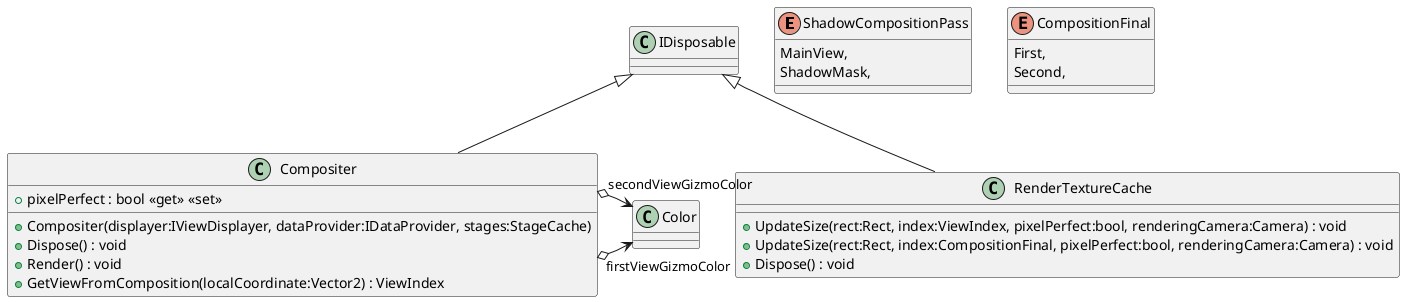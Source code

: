 @startuml
enum ShadowCompositionPass {
    MainView,
    ShadowMask,
}
enum CompositionFinal {
    First,
    Second,
}
class RenderTextureCache {
    + UpdateSize(rect:Rect, index:ViewIndex, pixelPerfect:bool, renderingCamera:Camera) : void
    + UpdateSize(rect:Rect, index:CompositionFinal, pixelPerfect:bool, renderingCamera:Camera) : void
    + Dispose() : void
}
class Compositer {
    + pixelPerfect : bool <<get>> <<set>>
    + Compositer(displayer:IViewDisplayer, dataProvider:IDataProvider, stages:StageCache)
    + Dispose() : void
    + Render() : void
    + GetViewFromComposition(localCoordinate:Vector2) : ViewIndex
}
IDisposable <|-- RenderTextureCache
IDisposable <|-- Compositer
Compositer o-> "firstViewGizmoColor" Color
Compositer o-> "secondViewGizmoColor" Color
@enduml
